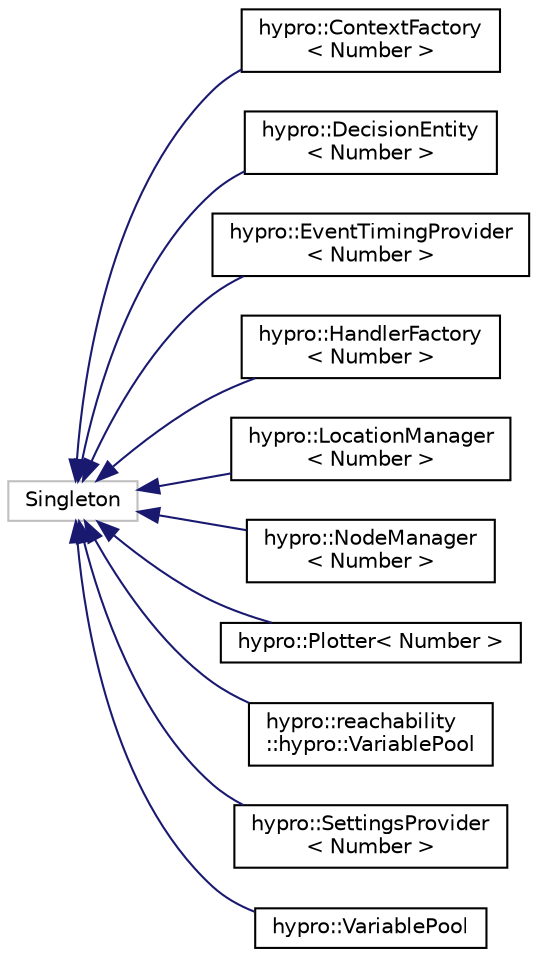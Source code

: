 digraph "Graphical Class Hierarchy"
{
  edge [fontname="Helvetica",fontsize="10",labelfontname="Helvetica",labelfontsize="10"];
  node [fontname="Helvetica",fontsize="10",shape=record];
  rankdir="LR";
  Node1 [label="Singleton",height=0.2,width=0.4,color="grey75", fillcolor="white", style="filled"];
  Node1 -> Node2 [dir="back",color="midnightblue",fontsize="10",style="solid",fontname="Helvetica"];
  Node2 [label="hypro::ContextFactory\l\< Number \>",height=0.2,width=0.4,color="black", fillcolor="white", style="filled",URL="$classhypro_1_1ContextFactory.html"];
  Node1 -> Node3 [dir="back",color="midnightblue",fontsize="10",style="solid",fontname="Helvetica"];
  Node3 [label="hypro::DecisionEntity\l\< Number \>",height=0.2,width=0.4,color="black", fillcolor="white", style="filled",URL="$classhypro_1_1DecisionEntity.html"];
  Node1 -> Node4 [dir="back",color="midnightblue",fontsize="10",style="solid",fontname="Helvetica"];
  Node4 [label="hypro::EventTimingProvider\l\< Number \>",height=0.2,width=0.4,color="black", fillcolor="white", style="filled",URL="$classhypro_1_1EventTimingProvider.html"];
  Node1 -> Node5 [dir="back",color="midnightblue",fontsize="10",style="solid",fontname="Helvetica"];
  Node5 [label="hypro::HandlerFactory\l\< Number \>",height=0.2,width=0.4,color="black", fillcolor="white", style="filled",URL="$classhypro_1_1HandlerFactory.html"];
  Node1 -> Node6 [dir="back",color="midnightblue",fontsize="10",style="solid",fontname="Helvetica"];
  Node6 [label="hypro::LocationManager\l\< Number \>",height=0.2,width=0.4,color="black", fillcolor="white", style="filled",URL="$classhypro_1_1LocationManager.html"];
  Node1 -> Node7 [dir="back",color="midnightblue",fontsize="10",style="solid",fontname="Helvetica"];
  Node7 [label="hypro::NodeManager\l\< Number \>",height=0.2,width=0.4,color="black", fillcolor="white", style="filled",URL="$classhypro_1_1NodeManager.html"];
  Node1 -> Node8 [dir="back",color="midnightblue",fontsize="10",style="solid",fontname="Helvetica"];
  Node8 [label="hypro::Plotter\< Number \>",height=0.2,width=0.4,color="black", fillcolor="white", style="filled",URL="$classhypro_1_1Plotter.html",tooltip="Class implementing a plotter. The plotter is implemented using carl::Singleton. "];
  Node1 -> Node9 [dir="back",color="midnightblue",fontsize="10",style="solid",fontname="Helvetica"];
  Node9 [label="hypro::reachability\l::hypro::VariablePool",height=0.2,width=0.4,color="black", fillcolor="white", style="filled",URL="$classhypro_1_1reachability_1_1hypro_1_1VariablePool.html"];
  Node1 -> Node10 [dir="back",color="midnightblue",fontsize="10",style="solid",fontname="Helvetica"];
  Node10 [label="hypro::SettingsProvider\l\< Number \>",height=0.2,width=0.4,color="black", fillcolor="white", style="filled",URL="$classhypro_1_1SettingsProvider.html"];
  Node1 -> Node11 [dir="back",color="midnightblue",fontsize="10",style="solid",fontname="Helvetica"];
  Node11 [label="hypro::VariablePool",height=0.2,width=0.4,color="black", fillcolor="white", style="filled",URL="$classhypro_1_1VariablePool.html"];
}
